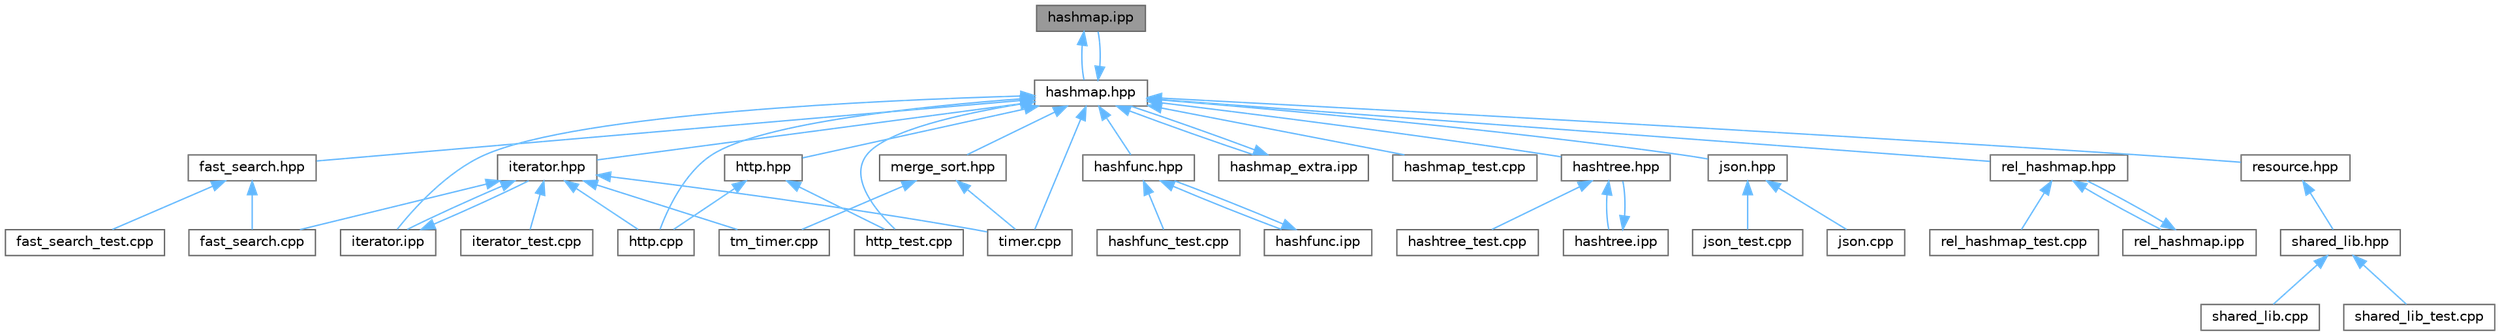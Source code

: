 digraph "hashmap.ipp"
{
 // LATEX_PDF_SIZE
  bgcolor="transparent";
  edge [fontname=Helvetica,fontsize=10,labelfontname=Helvetica,labelfontsize=10];
  node [fontname=Helvetica,fontsize=10,shape=box,height=0.2,width=0.4];
  Node1 [id="Node000001",label="hashmap.ipp",height=0.2,width=0.4,color="gray40", fillcolor="grey60", style="filled", fontcolor="black",tooltip=" "];
  Node1 -> Node2 [id="edge1_Node000001_Node000002",dir="back",color="steelblue1",style="solid",tooltip=" "];
  Node2 [id="Node000002",label="hashmap.hpp",height=0.2,width=0.4,color="grey40", fillcolor="white", style="filled",URL="$hashmap_8hpp.html",tooltip=" "];
  Node2 -> Node3 [id="edge2_Node000002_Node000003",dir="back",color="steelblue1",style="solid",tooltip=" "];
  Node3 [id="Node000003",label="fast_search.hpp",height=0.2,width=0.4,color="grey40", fillcolor="white", style="filled",URL="$fast__search_8hpp.html",tooltip=" "];
  Node3 -> Node4 [id="edge3_Node000003_Node000004",dir="back",color="steelblue1",style="solid",tooltip=" "];
  Node4 [id="Node000004",label="fast_search.cpp",height=0.2,width=0.4,color="grey40", fillcolor="white", style="filled",URL="$fast__search_8cpp.html",tooltip=" "];
  Node3 -> Node5 [id="edge4_Node000003_Node000005",dir="back",color="steelblue1",style="solid",tooltip=" "];
  Node5 [id="Node000005",label="fast_search_test.cpp",height=0.2,width=0.4,color="grey40", fillcolor="white", style="filled",URL="$fast__search__test_8cpp.html",tooltip=" "];
  Node2 -> Node6 [id="edge5_Node000002_Node000006",dir="back",color="steelblue1",style="solid",tooltip=" "];
  Node6 [id="Node000006",label="hashfunc.hpp",height=0.2,width=0.4,color="grey40", fillcolor="white", style="filled",URL="$hashfunc_8hpp.html",tooltip=" "];
  Node6 -> Node7 [id="edge6_Node000006_Node000007",dir="back",color="steelblue1",style="solid",tooltip=" "];
  Node7 [id="Node000007",label="hashfunc.ipp",height=0.2,width=0.4,color="grey40", fillcolor="white", style="filled",URL="$hashfunc_8ipp.html",tooltip=" "];
  Node7 -> Node6 [id="edge7_Node000007_Node000006",dir="back",color="steelblue1",style="solid",tooltip=" "];
  Node6 -> Node8 [id="edge8_Node000006_Node000008",dir="back",color="steelblue1",style="solid",tooltip=" "];
  Node8 [id="Node000008",label="hashfunc_test.cpp",height=0.2,width=0.4,color="grey40", fillcolor="white", style="filled",URL="$hashfunc__test_8cpp.html",tooltip=" "];
  Node2 -> Node1 [id="edge9_Node000002_Node000001",dir="back",color="steelblue1",style="solid",tooltip=" "];
  Node2 -> Node9 [id="edge10_Node000002_Node000009",dir="back",color="steelblue1",style="solid",tooltip=" "];
  Node9 [id="Node000009",label="hashmap_extra.ipp",height=0.2,width=0.4,color="grey40", fillcolor="white", style="filled",URL="$hashmap__extra_8ipp.html",tooltip=" "];
  Node9 -> Node2 [id="edge11_Node000009_Node000002",dir="back",color="steelblue1",style="solid",tooltip=" "];
  Node2 -> Node10 [id="edge12_Node000002_Node000010",dir="back",color="steelblue1",style="solid",tooltip=" "];
  Node10 [id="Node000010",label="hashmap_test.cpp",height=0.2,width=0.4,color="grey40", fillcolor="white", style="filled",URL="$hashmap__test_8cpp.html",tooltip=" "];
  Node2 -> Node11 [id="edge13_Node000002_Node000011",dir="back",color="steelblue1",style="solid",tooltip=" "];
  Node11 [id="Node000011",label="hashtree.hpp",height=0.2,width=0.4,color="grey40", fillcolor="white", style="filled",URL="$hashtree_8hpp.html",tooltip=" "];
  Node11 -> Node12 [id="edge14_Node000011_Node000012",dir="back",color="steelblue1",style="solid",tooltip=" "];
  Node12 [id="Node000012",label="hashtree.ipp",height=0.2,width=0.4,color="grey40", fillcolor="white", style="filled",URL="$hashtree_8ipp.html",tooltip=" "];
  Node12 -> Node11 [id="edge15_Node000012_Node000011",dir="back",color="steelblue1",style="solid",tooltip=" "];
  Node11 -> Node13 [id="edge16_Node000011_Node000013",dir="back",color="steelblue1",style="solid",tooltip=" "];
  Node13 [id="Node000013",label="hashtree_test.cpp",height=0.2,width=0.4,color="grey40", fillcolor="white", style="filled",URL="$hashtree__test_8cpp.html",tooltip=" "];
  Node2 -> Node14 [id="edge17_Node000002_Node000014",dir="back",color="steelblue1",style="solid",tooltip=" "];
  Node14 [id="Node000014",label="http.cpp",height=0.2,width=0.4,color="grey40", fillcolor="white", style="filled",URL="$http_8cpp.html",tooltip=" "];
  Node2 -> Node15 [id="edge18_Node000002_Node000015",dir="back",color="steelblue1",style="solid",tooltip=" "];
  Node15 [id="Node000015",label="http.hpp",height=0.2,width=0.4,color="grey40", fillcolor="white", style="filled",URL="$http_8hpp.html",tooltip=" "];
  Node15 -> Node14 [id="edge19_Node000015_Node000014",dir="back",color="steelblue1",style="solid",tooltip=" "];
  Node15 -> Node16 [id="edge20_Node000015_Node000016",dir="back",color="steelblue1",style="solid",tooltip=" "];
  Node16 [id="Node000016",label="http_test.cpp",height=0.2,width=0.4,color="grey40", fillcolor="white", style="filled",URL="$http__test_8cpp.html",tooltip=" "];
  Node2 -> Node16 [id="edge21_Node000002_Node000016",dir="back",color="steelblue1",style="solid",tooltip=" "];
  Node2 -> Node17 [id="edge22_Node000002_Node000017",dir="back",color="steelblue1",style="solid",tooltip=" "];
  Node17 [id="Node000017",label="iterator.hpp",height=0.2,width=0.4,color="grey40", fillcolor="white", style="filled",URL="$iterator_8hpp.html",tooltip=" "];
  Node17 -> Node4 [id="edge23_Node000017_Node000004",dir="back",color="steelblue1",style="solid",tooltip=" "];
  Node17 -> Node14 [id="edge24_Node000017_Node000014",dir="back",color="steelblue1",style="solid",tooltip=" "];
  Node17 -> Node18 [id="edge25_Node000017_Node000018",dir="back",color="steelblue1",style="solid",tooltip=" "];
  Node18 [id="Node000018",label="iterator.ipp",height=0.2,width=0.4,color="grey40", fillcolor="white", style="filled",URL="$iterator_8ipp.html",tooltip=" "];
  Node18 -> Node17 [id="edge26_Node000018_Node000017",dir="back",color="steelblue1",style="solid",tooltip=" "];
  Node17 -> Node19 [id="edge27_Node000017_Node000019",dir="back",color="steelblue1",style="solid",tooltip=" "];
  Node19 [id="Node000019",label="iterator_test.cpp",height=0.2,width=0.4,color="grey40", fillcolor="white", style="filled",URL="$iterator__test_8cpp.html",tooltip=" "];
  Node17 -> Node20 [id="edge28_Node000017_Node000020",dir="back",color="steelblue1",style="solid",tooltip=" "];
  Node20 [id="Node000020",label="timer.cpp",height=0.2,width=0.4,color="grey40", fillcolor="white", style="filled",URL="$timer_8cpp.html",tooltip=" "];
  Node17 -> Node21 [id="edge29_Node000017_Node000021",dir="back",color="steelblue1",style="solid",tooltip=" "];
  Node21 [id="Node000021",label="tm_timer.cpp",height=0.2,width=0.4,color="grey40", fillcolor="white", style="filled",URL="$tm__timer_8cpp.html",tooltip=" "];
  Node2 -> Node18 [id="edge30_Node000002_Node000018",dir="back",color="steelblue1",style="solid",tooltip=" "];
  Node2 -> Node22 [id="edge31_Node000002_Node000022",dir="back",color="steelblue1",style="solid",tooltip=" "];
  Node22 [id="Node000022",label="json.hpp",height=0.2,width=0.4,color="grey40", fillcolor="white", style="filled",URL="$json_8hpp.html",tooltip=" "];
  Node22 -> Node23 [id="edge32_Node000022_Node000023",dir="back",color="steelblue1",style="solid",tooltip=" "];
  Node23 [id="Node000023",label="json.cpp",height=0.2,width=0.4,color="grey40", fillcolor="white", style="filled",URL="$json_8cpp.html",tooltip=" "];
  Node22 -> Node24 [id="edge33_Node000022_Node000024",dir="back",color="steelblue1",style="solid",tooltip=" "];
  Node24 [id="Node000024",label="json_test.cpp",height=0.2,width=0.4,color="grey40", fillcolor="white", style="filled",URL="$json__test_8cpp.html",tooltip=" "];
  Node2 -> Node25 [id="edge34_Node000002_Node000025",dir="back",color="steelblue1",style="solid",tooltip=" "];
  Node25 [id="Node000025",label="merge_sort.hpp",height=0.2,width=0.4,color="grey40", fillcolor="white", style="filled",URL="$merge__sort_8hpp.html",tooltip=" "];
  Node25 -> Node20 [id="edge35_Node000025_Node000020",dir="back",color="steelblue1",style="solid",tooltip=" "];
  Node25 -> Node21 [id="edge36_Node000025_Node000021",dir="back",color="steelblue1",style="solid",tooltip=" "];
  Node2 -> Node26 [id="edge37_Node000002_Node000026",dir="back",color="steelblue1",style="solid",tooltip=" "];
  Node26 [id="Node000026",label="rel_hashmap.hpp",height=0.2,width=0.4,color="grey40", fillcolor="white", style="filled",URL="$rel__hashmap_8hpp.html",tooltip=" "];
  Node26 -> Node27 [id="edge38_Node000026_Node000027",dir="back",color="steelblue1",style="solid",tooltip=" "];
  Node27 [id="Node000027",label="rel_hashmap.ipp",height=0.2,width=0.4,color="grey40", fillcolor="white", style="filled",URL="$rel__hashmap_8ipp.html",tooltip=" "];
  Node27 -> Node26 [id="edge39_Node000027_Node000026",dir="back",color="steelblue1",style="solid",tooltip=" "];
  Node26 -> Node28 [id="edge40_Node000026_Node000028",dir="back",color="steelblue1",style="solid",tooltip=" "];
  Node28 [id="Node000028",label="rel_hashmap_test.cpp",height=0.2,width=0.4,color="grey40", fillcolor="white", style="filled",URL="$rel__hashmap__test_8cpp.html",tooltip=" "];
  Node2 -> Node29 [id="edge41_Node000002_Node000029",dir="back",color="steelblue1",style="solid",tooltip=" "];
  Node29 [id="Node000029",label="resource.hpp",height=0.2,width=0.4,color="grey40", fillcolor="white", style="filled",URL="$resource_8hpp.html",tooltip=" "];
  Node29 -> Node30 [id="edge42_Node000029_Node000030",dir="back",color="steelblue1",style="solid",tooltip=" "];
  Node30 [id="Node000030",label="shared_lib.hpp",height=0.2,width=0.4,color="grey40", fillcolor="white", style="filled",URL="$shared__lib_8hpp.html",tooltip=" "];
  Node30 -> Node31 [id="edge43_Node000030_Node000031",dir="back",color="steelblue1",style="solid",tooltip=" "];
  Node31 [id="Node000031",label="shared_lib.cpp",height=0.2,width=0.4,color="grey40", fillcolor="white", style="filled",URL="$shared__lib_8cpp.html",tooltip=" "];
  Node30 -> Node32 [id="edge44_Node000030_Node000032",dir="back",color="steelblue1",style="solid",tooltip=" "];
  Node32 [id="Node000032",label="shared_lib_test.cpp",height=0.2,width=0.4,color="grey40", fillcolor="white", style="filled",URL="$shared__lib__test_8cpp.html",tooltip=" "];
  Node2 -> Node20 [id="edge45_Node000002_Node000020",dir="back",color="steelblue1",style="solid",tooltip=" "];
}
